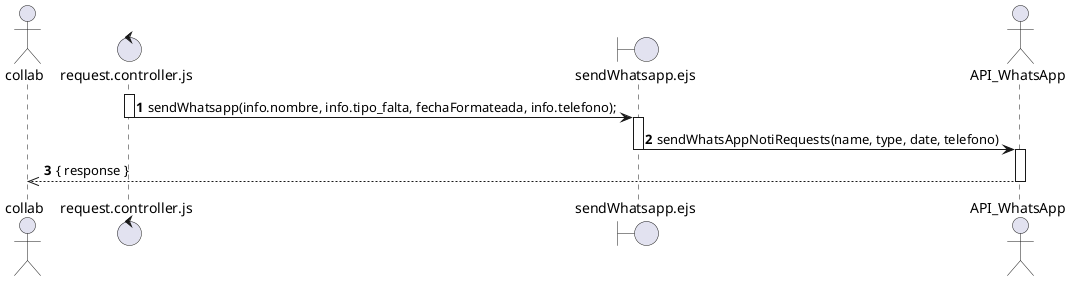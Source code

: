 @startuml REQ-21
autonumber
actor collab
control request.controller.js as requestController
boundary sendWhatsapp.ejs as sendWhatsapp
actor API_WhatsApp

activate requestController

requestController -> sendWhatsapp: sendWhatsapp(info.nombre, info.tipo_falta, fechaFormateada, info.telefono);
deactivate requestController
activate sendWhatsapp

sendWhatsapp -> API_WhatsApp: sendWhatsAppNotiRequests(name, type, date, telefono)
deactivate sendWhatsapp
activate API_WhatsApp

API_WhatsApp -->> collab: { response }
deactivate API_WhatsApp

